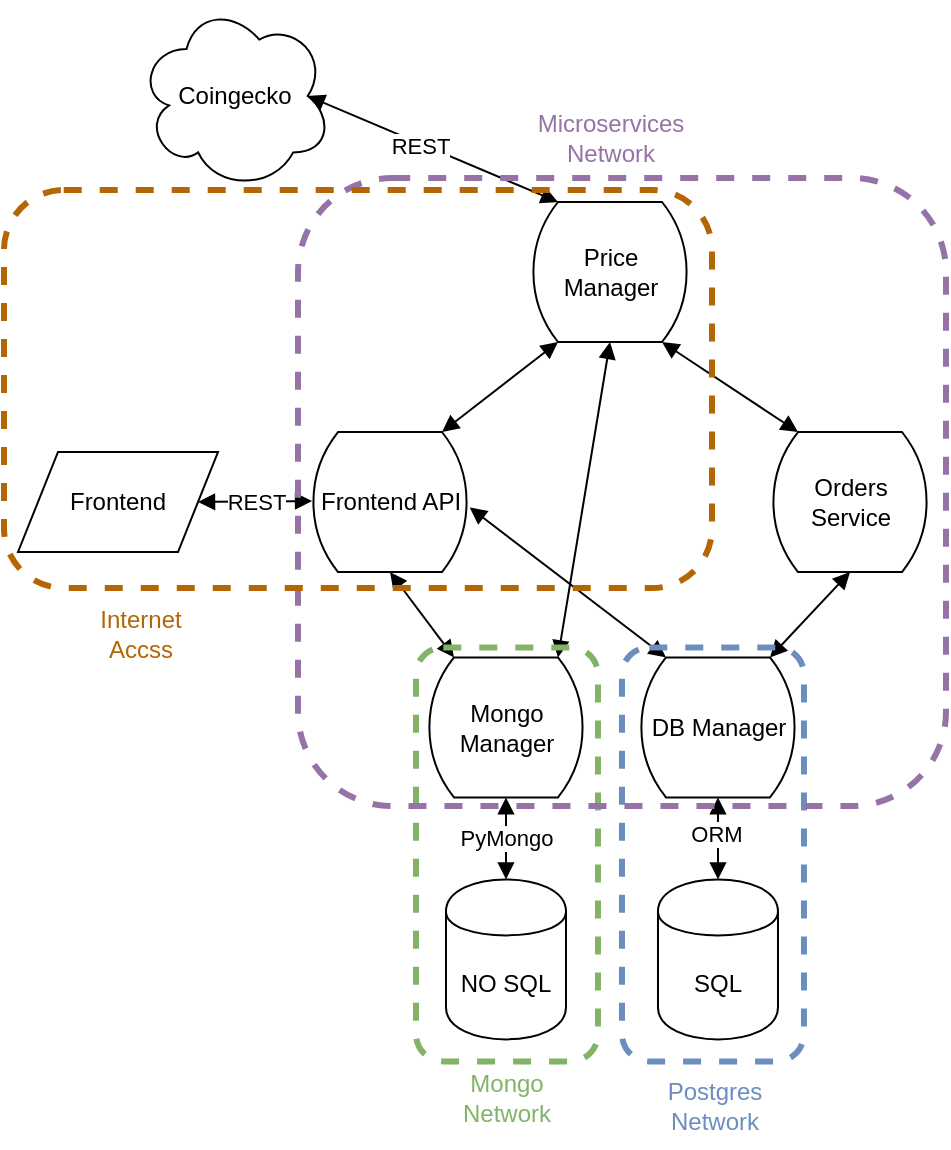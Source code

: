 <mxfile>
    <diagram id="TkkOIrCYug7U_gYJufex" name="Page-1">
        <mxGraphModel dx="681" dy="636" grid="0" gridSize="10" guides="1" tooltips="1" connect="1" arrows="1" fold="1" page="1" pageScale="1" pageWidth="827" pageHeight="1169" math="0" shadow="0">
            <root>
                <mxCell id="0"/>
                <mxCell id="1" parent="0"/>
                <mxCell id="2" value="SQL" style="shape=cylinder;whiteSpace=wrap;html=1;boundedLbl=1;backgroundOutline=1;" parent="1" vertex="1">
                    <mxGeometry x="428.99" y="807.69" width="60" height="80" as="geometry"/>
                </mxCell>
                <mxCell id="3" value="Frontend API" style="html=1;dashed=0;whitespace=wrap;shape=mxgraph.dfd.loop" parent="1" vertex="1">
                    <mxGeometry x="255" y="584" width="80" height="70" as="geometry"/>
                </mxCell>
                <mxCell id="4" value="Orders&lt;br&gt;Service" style="html=1;dashed=0;whitespace=wrap;shape=mxgraph.dfd.loop" parent="1" vertex="1">
                    <mxGeometry x="485" y="584" width="80" height="70" as="geometry"/>
                </mxCell>
                <mxCell id="20" style="edgeStyle=none;shape=connector;rounded=1;html=1;entryX=0;entryY=0;entryDx=14;entryDy=0;entryPerimeter=0;labelBackgroundColor=default;strokeColor=default;fontFamily=Helvetica;fontSize=11;fontColor=default;startArrow=block;startFill=1;endArrow=block;endFill=1;exitX=0.875;exitY=0.5;exitDx=0;exitDy=0;exitPerimeter=0;" parent="1" target="19" edge="1" source="5">
                    <mxGeometry relative="1" as="geometry">
                        <mxPoint x="423" y="449" as="sourcePoint"/>
                    </mxGeometry>
                </mxCell>
                <mxCell id="46" value="REST" style="edgeLabel;html=1;align=center;verticalAlign=middle;resizable=0;points=[];" vertex="1" connectable="0" parent="20">
                    <mxGeometry x="-0.098" y="-1" relative="1" as="geometry">
                        <mxPoint as="offset"/>
                    </mxGeometry>
                </mxCell>
                <mxCell id="5" value="Coingecko" style="shape=cloud;whiteSpace=wrap;html=1;" parent="1" vertex="1">
                    <mxGeometry x="169" y="369" width="97" height="94" as="geometry"/>
                </mxCell>
                <mxCell id="8" style="edgeStyle=none;html=1;exitX=1;exitY=0.5;exitDx=0;exitDy=0;entryX=0.013;entryY=0.493;entryDx=0;entryDy=0;entryPerimeter=0;endArrow=block;endFill=1;startArrow=block;startFill=1;" parent="1" source="6" target="3" edge="1">
                    <mxGeometry relative="1" as="geometry"/>
                </mxCell>
                <mxCell id="31" value="REST" style="edgeLabel;html=1;align=center;verticalAlign=middle;resizable=0;points=[];fontSize=11;fontFamily=Helvetica;fontColor=default;" parent="8" vertex="1" connectable="0">
                    <mxGeometry x="0.014" relative="1" as="geometry">
                        <mxPoint as="offset"/>
                    </mxGeometry>
                </mxCell>
                <mxCell id="6" value="Frontend" style="shape=parallelogram;perimeter=parallelogramPerimeter;whiteSpace=wrap;html=1;dashed=0;" parent="1" vertex="1">
                    <mxGeometry x="109" y="594" width="100" height="50" as="geometry"/>
                </mxCell>
                <mxCell id="18" style="edgeStyle=none;html=1;exitX=0.5;exitY=1;exitDx=0;exitDy=0;exitPerimeter=0;entryX=0.5;entryY=0;entryDx=0;entryDy=0;endArrow=block;endFill=1;startArrow=block;startFill=1;" parent="1" source="15" target="2" edge="1">
                    <mxGeometry relative="1" as="geometry"/>
                </mxCell>
                <mxCell id="32" value="ORM" style="edgeLabel;html=1;align=center;verticalAlign=middle;resizable=0;points=[];fontSize=11;fontFamily=Helvetica;fontColor=default;" parent="18" vertex="1" connectable="0">
                    <mxGeometry x="-0.105" y="-1" relative="1" as="geometry">
                        <mxPoint as="offset"/>
                    </mxGeometry>
                </mxCell>
                <mxCell id="25" style="edgeStyle=none;shape=connector;rounded=1;html=1;exitX=0;exitY=0;exitDx=66;exitDy=0;exitPerimeter=0;entryX=0.5;entryY=1;entryDx=0;entryDy=0;entryPerimeter=0;labelBackgroundColor=default;strokeColor=default;fontFamily=Helvetica;fontSize=11;fontColor=default;startArrow=block;startFill=1;endArrow=block;endFill=1;" parent="1" source="15" target="4" edge="1">
                    <mxGeometry relative="1" as="geometry"/>
                </mxCell>
                <mxCell id="26" style="edgeStyle=none;shape=connector;rounded=1;html=1;exitX=0;exitY=0;exitDx=14;exitDy=0;exitPerimeter=0;entryX=0.998;entryY=0.539;entryDx=0;entryDy=0;entryPerimeter=0;labelBackgroundColor=default;strokeColor=default;fontFamily=Helvetica;fontSize=11;fontColor=default;startArrow=block;startFill=1;endArrow=block;endFill=1;" parent="1" source="15" target="3" edge="1">
                    <mxGeometry relative="1" as="geometry"/>
                </mxCell>
                <mxCell id="15" value="DB Manager" style="html=1;dashed=0;whitespace=wrap;shape=mxgraph.dfd.loop" parent="1" vertex="1">
                    <mxGeometry x="418.99" y="696.69" width="80" height="70" as="geometry"/>
                </mxCell>
                <mxCell id="24" style="edgeStyle=none;shape=connector;rounded=1;html=1;exitX=0;exitY=0;exitDx=66;exitDy=70;exitPerimeter=0;entryX=0;entryY=0;entryDx=14;entryDy=0;entryPerimeter=0;labelBackgroundColor=default;strokeColor=default;fontFamily=Helvetica;fontSize=11;fontColor=default;startArrow=block;startFill=1;endArrow=block;endFill=1;" parent="1" source="19" target="4" edge="1">
                    <mxGeometry relative="1" as="geometry"/>
                </mxCell>
                <mxCell id="27" style="edgeStyle=none;shape=connector;rounded=1;html=1;exitX=0;exitY=0;exitDx=14;exitDy=70;exitPerimeter=0;entryX=0;entryY=0;entryDx=66;entryDy=0;entryPerimeter=0;labelBackgroundColor=default;strokeColor=default;fontFamily=Helvetica;fontSize=11;fontColor=default;startArrow=block;startFill=1;endArrow=block;endFill=1;" parent="1" source="19" target="3" edge="1">
                    <mxGeometry relative="1" as="geometry"/>
                </mxCell>
                <mxCell id="19" value="Price&lt;br&gt;Manager" style="html=1;dashed=0;whitespace=wrap;shape=mxgraph.dfd.loop" parent="1" vertex="1">
                    <mxGeometry x="365" y="469" width="80" height="70" as="geometry"/>
                </mxCell>
                <mxCell id="30" value="PyMongo" style="edgeStyle=none;shape=connector;rounded=1;html=1;exitX=0.5;exitY=0;exitDx=0;exitDy=0;entryX=0.5;entryY=1;entryDx=0;entryDy=0;labelBackgroundColor=default;strokeColor=default;fontFamily=Helvetica;fontSize=11;fontColor=default;startArrow=block;startFill=1;endArrow=block;endFill=1;entryPerimeter=0;" parent="1" source="29" target="33" edge="1">
                    <mxGeometry relative="1" as="geometry"/>
                </mxCell>
                <mxCell id="29" value="NO SQL" style="shape=cylinder;whiteSpace=wrap;html=1;boundedLbl=1;backgroundOutline=1;" parent="1" vertex="1">
                    <mxGeometry x="322.99" y="807.69" width="60" height="80" as="geometry"/>
                </mxCell>
                <mxCell id="34" style="edgeStyle=none;html=1;exitX=0;exitY=0;exitDx=14;exitDy=0;exitPerimeter=0;entryX=0.5;entryY=1;entryDx=0;entryDy=0;entryPerimeter=0;startArrow=block;startFill=1;endArrow=block;endFill=1;" edge="1" parent="1" source="33" target="3">
                    <mxGeometry relative="1" as="geometry"/>
                </mxCell>
                <mxCell id="36" style="edgeStyle=none;html=1;exitX=0;exitY=0;exitDx=66;exitDy=0;exitPerimeter=0;entryX=0.5;entryY=1;entryDx=0;entryDy=0;entryPerimeter=0;startArrow=block;startFill=1;endArrow=block;endFill=1;" edge="1" parent="1" source="33" target="19">
                    <mxGeometry relative="1" as="geometry"/>
                </mxCell>
                <mxCell id="33" value="Mongo&lt;br&gt;Manager" style="html=1;dashed=0;whitespace=wrap;shape=mxgraph.dfd.loop" vertex="1" parent="1">
                    <mxGeometry x="312.99" y="696.69" width="80" height="70" as="geometry"/>
                </mxCell>
                <mxCell id="47" value="" style="whiteSpace=wrap;html=1;fillColor=none;dashed=1;rounded=1;imageAspect=1;strokeColor=#82B366;strokeWidth=3;" vertex="1" parent="1">
                    <mxGeometry x="307.99" y="691.69" width="91" height="207" as="geometry"/>
                </mxCell>
                <mxCell id="48" value="&lt;font color=&quot;#82b366&quot;&gt;Mongo &lt;br&gt;Network&lt;/font&gt;" style="text;html=1;align=center;verticalAlign=middle;resizable=0;points=[];autosize=1;strokeColor=none;fillColor=none;" vertex="1" parent="1">
                    <mxGeometry x="322.49" y="896.69" width="62" height="41" as="geometry"/>
                </mxCell>
                <mxCell id="49" value="" style="whiteSpace=wrap;html=1;fillColor=none;dashed=1;rounded=1;imageAspect=1;strokeColor=#6C8EBF;strokeWidth=3;" vertex="1" parent="1">
                    <mxGeometry x="410.99" y="691.69" width="91" height="207" as="geometry"/>
                </mxCell>
                <mxCell id="50" value="&lt;font color=&quot;#6c8ebf&quot;&gt;Postgres&lt;br&gt;Network&lt;/font&gt;" style="text;html=1;align=center;verticalAlign=middle;resizable=0;points=[];autosize=1;strokeColor=none;fillColor=none;" vertex="1" parent="1">
                    <mxGeometry x="424.49" y="900.69" width="65" height="41" as="geometry"/>
                </mxCell>
                <mxCell id="51" value="" style="whiteSpace=wrap;html=1;fillColor=none;dashed=1;rounded=1;imageAspect=1;strokeColor=#9673A6;strokeWidth=3;" vertex="1" parent="1">
                    <mxGeometry x="249" y="457" width="324" height="314" as="geometry"/>
                </mxCell>
                <mxCell id="53" value="&lt;font color=&quot;#9673a6&quot;&gt;Microservices&lt;br&gt;Network&lt;/font&gt;" style="text;html=1;align=center;verticalAlign=middle;resizable=0;points=[];autosize=1;strokeColor=none;fillColor=none;" vertex="1" parent="1">
                    <mxGeometry x="359.5" y="416.0" width="91" height="41" as="geometry"/>
                </mxCell>
                <mxCell id="54" value="" style="whiteSpace=wrap;html=1;fillColor=none;dashed=1;rounded=1;imageAspect=1;strokeColor=#B46504;strokeWidth=3;" vertex="1" parent="1">
                    <mxGeometry x="102" y="463" width="354" height="199" as="geometry"/>
                </mxCell>
                <mxCell id="55" value="&lt;font color=&quot;#b46504&quot;&gt;Internet &lt;br&gt;Accss&lt;/font&gt;" style="text;html=1;align=center;verticalAlign=middle;resizable=0;points=[];autosize=1;strokeColor=none;fillColor=none;" vertex="1" parent="1">
                    <mxGeometry x="140" y="664" width="59" height="41" as="geometry"/>
                </mxCell>
            </root>
        </mxGraphModel>
    </diagram>
</mxfile>